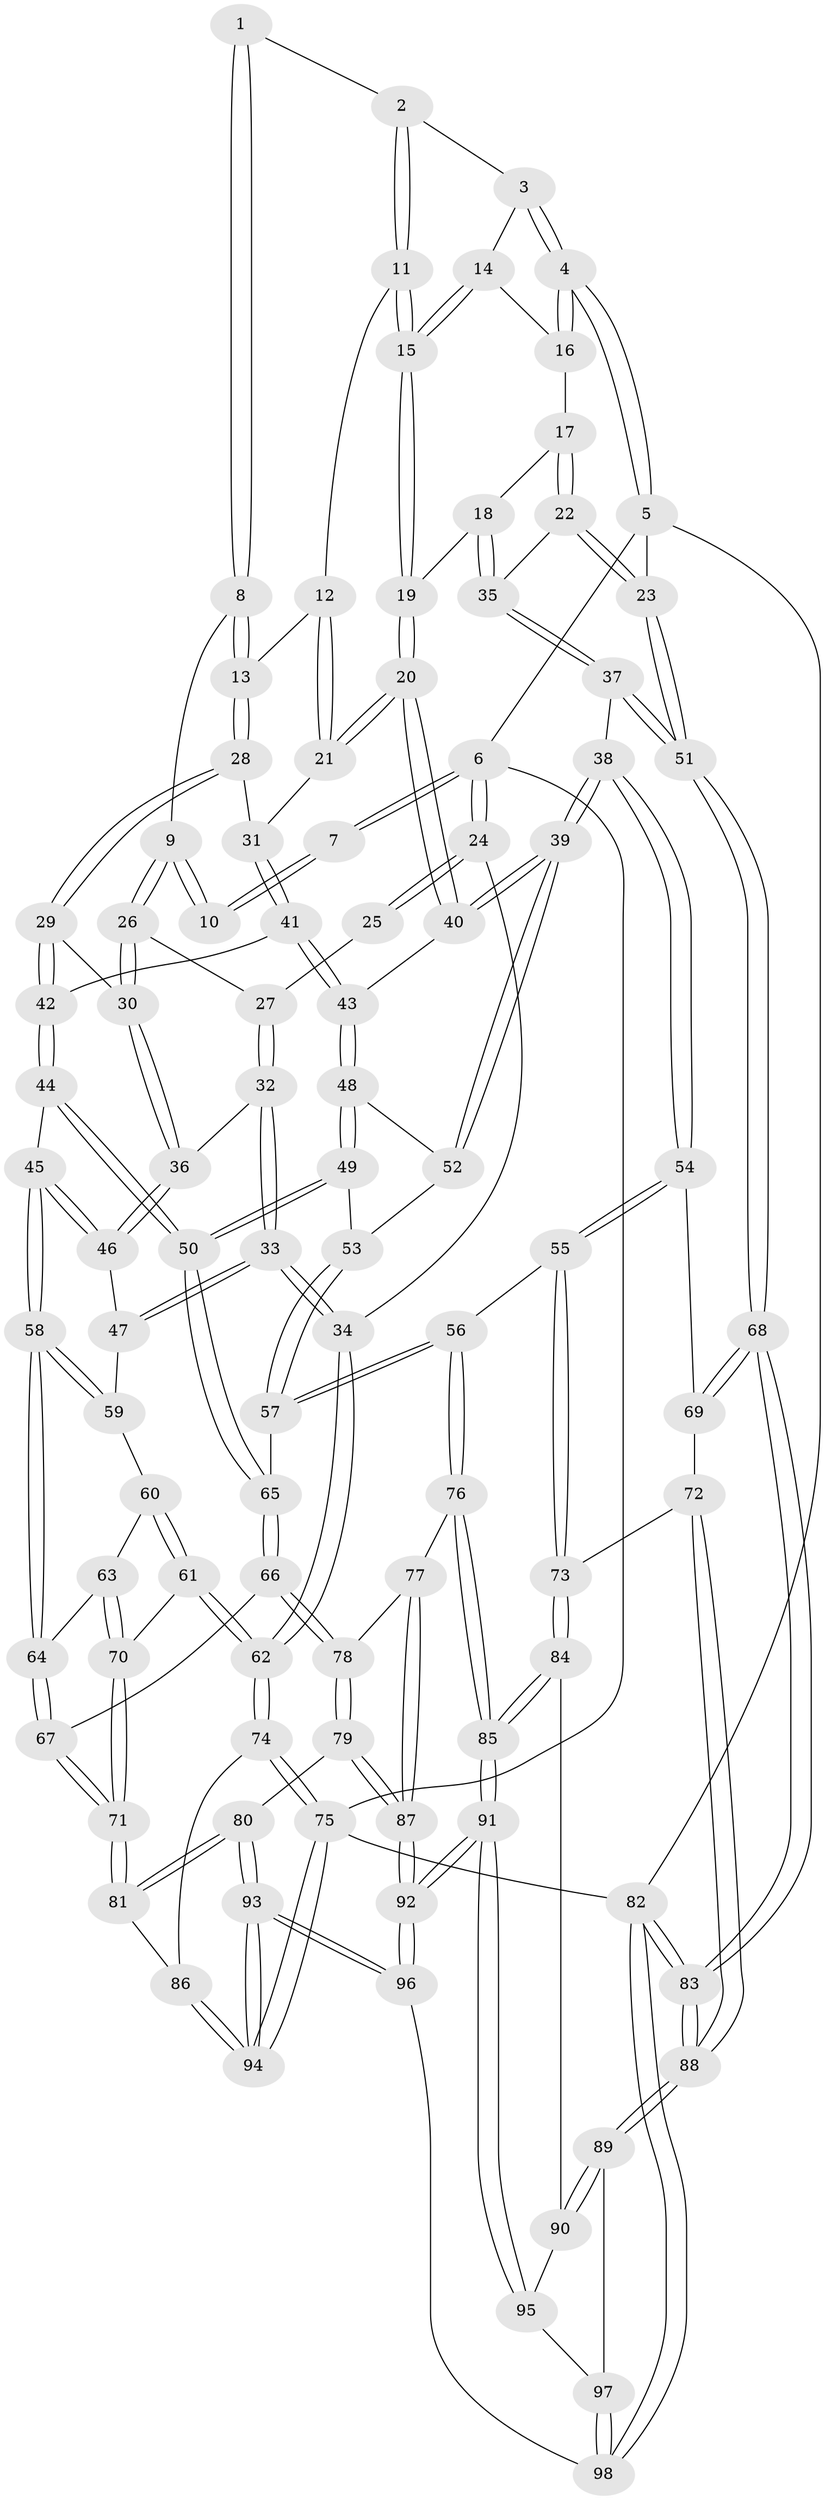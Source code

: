 // coarse degree distribution, {4: 0.48148148148148145, 5: 0.2777777777777778, 7: 0.018518518518518517, 6: 0.07407407407407407, 3: 0.14814814814814814}
// Generated by graph-tools (version 1.1) at 2025/24/03/03/25 07:24:40]
// undirected, 98 vertices, 242 edges
graph export_dot {
graph [start="1"]
  node [color=gray90,style=filled];
  1 [pos="+0.7111225542892099+0"];
  2 [pos="+0.7568191430259785+0"];
  3 [pos="+0.9620111015162123+0"];
  4 [pos="+1+0"];
  5 [pos="+1+0"];
  6 [pos="+0+0"];
  7 [pos="+0.2870161531228061+0"];
  8 [pos="+0.4097373263291357+0.10582485171263799"];
  9 [pos="+0.31316055259267894+0.050028982693726874"];
  10 [pos="+0.30902953364244856+0.039512843149880725"];
  11 [pos="+0.7236561123845863+0"];
  12 [pos="+0.5574758076281803+0.08143601795503859"];
  13 [pos="+0.4202630413601637+0.11326702511271487"];
  14 [pos="+0.9099981218481601+0.11686040833963843"];
  15 [pos="+0.7606816993768182+0.17068132613393636"];
  16 [pos="+0.9481862613632787+0.13442739707442478"];
  17 [pos="+0.9495060702704887+0.16159099950598124"];
  18 [pos="+0.8091217667389253+0.21337961596609642"];
  19 [pos="+0.7614603668031449+0.19959879745150144"];
  20 [pos="+0.7300962014836571+0.2410306925835305"];
  21 [pos="+0.5869546851761103+0.23722775757147915"];
  22 [pos="+1+0.27280473104815145"];
  23 [pos="+1+0.2755594875157154"];
  24 [pos="+0+0"];
  25 [pos="+0.05312961795901757+0.10841750685713739"];
  26 [pos="+0.23766042834948461+0.22839191339254464"];
  27 [pos="+0.1034301667396956+0.19477686127007332"];
  28 [pos="+0.45499717886095936+0.21441795724810392"];
  29 [pos="+0.27183970632223775+0.2896118375858904"];
  30 [pos="+0.2497211060533721+0.2805638065946"];
  31 [pos="+0.5014434754715745+0.2734742266709273"];
  32 [pos="+0.03822870912811614+0.30070271689147093"];
  33 [pos="+0+0.39117058576549846"];
  34 [pos="+0+0.38893497272814853"];
  35 [pos="+0.9551632183286831+0.30681775568723885"];
  36 [pos="+0.19732945982787178+0.3473896434480549"];
  37 [pos="+0.8682394868296668+0.45219570936014275"];
  38 [pos="+0.8017496886504482+0.49168106505808207"];
  39 [pos="+0.7646322738339193+0.45687642054024785"];
  40 [pos="+0.7290918987616058+0.3838929994621646"];
  41 [pos="+0.4905741877222116+0.31914304547181477"];
  42 [pos="+0.36775787135399457+0.3652772790843952"];
  43 [pos="+0.5314101008284271+0.39371642198607704"];
  44 [pos="+0.3512919477176565+0.49681533066566436"];
  45 [pos="+0.21114278149409407+0.4981621669679646"];
  46 [pos="+0.18251200645746837+0.4333883060908793"];
  47 [pos="+0+0.41936271594695684"];
  48 [pos="+0.5245179716663966+0.4340560807264431"];
  49 [pos="+0.4365668980476271+0.5175777224799741"];
  50 [pos="+0.4015242495093247+0.5406164458723206"];
  51 [pos="+1+0.4940022109925326"];
  52 [pos="+0.5967737124360315+0.5127353612333323"];
  53 [pos="+0.5856183875037553+0.5499766564424616"];
  54 [pos="+0.8033217015027421+0.50729169131095"];
  55 [pos="+0.7316859428388307+0.6244833290072731"];
  56 [pos="+0.6057611737059176+0.6529369305705441"];
  57 [pos="+0.5856132345608578+0.6120973290319851"];
  58 [pos="+0.207781983143126+0.5045337951136352"];
  59 [pos="+0.03640274438268324+0.5275609798006655"];
  60 [pos="+0.050185370160242986+0.5641689850374707"];
  61 [pos="+0.04308078053956202+0.6810114033855891"];
  62 [pos="+0+0.7777034727302"];
  63 [pos="+0.1712804507410225+0.5830702873195384"];
  64 [pos="+0.20639677170218151+0.5107999765012693"];
  65 [pos="+0.4036754732538203+0.553903464891701"];
  66 [pos="+0.39442404731197606+0.6178715520960808"];
  67 [pos="+0.279522345233027+0.6314974297594628"];
  68 [pos="+1+0.6550950773051449"];
  69 [pos="+0.8112374518560944+0.5145031857328863"];
  70 [pos="+0.1485479177586644+0.6969062489608412"];
  71 [pos="+0.1880346379376544+0.7409518400604518"];
  72 [pos="+0.9407722356046286+0.7203803284232"];
  73 [pos="+0.7742863691355026+0.7400032712880871"];
  74 [pos="+0+0.9101584479625566"];
  75 [pos="+0+1"];
  76 [pos="+0.5642965204955995+0.7272443848680983"];
  77 [pos="+0.5449971704464842+0.7228875320752136"];
  78 [pos="+0.3952564183078294+0.6219315148739126"];
  79 [pos="+0.32842451116791255+0.7950355951296788"];
  80 [pos="+0.27026193100288987+0.792861840320806"];
  81 [pos="+0.19375715402218813+0.7526319984902107"];
  82 [pos="+1+1"];
  83 [pos="+1+0.8233291127518919"];
  84 [pos="+0.7475347888114103+0.8028681794786358"];
  85 [pos="+0.6071603586840029+0.862196601178992"];
  86 [pos="+0.1479633386064507+0.804411512430129"];
  87 [pos="+0.3364030254009491+0.801098622730033"];
  88 [pos="+1+0.8083562928870758"];
  89 [pos="+0.89007932078866+0.880818721267754"];
  90 [pos="+0.7731067558686727+0.8238942170629677"];
  91 [pos="+0.5465087354008689+1"];
  92 [pos="+0.5265451270579639+1"];
  93 [pos="+0.10250207644711341+1"];
  94 [pos="+0.0039632848154942816+1"];
  95 [pos="+0.778395968401661+0.9131706945110516"];
  96 [pos="+0.5246701494685134+1"];
  97 [pos="+0.8398288358392503+0.9534938556854888"];
  98 [pos="+0.7466555340759617+1"];
  1 -- 2;
  1 -- 8;
  1 -- 8;
  2 -- 3;
  2 -- 11;
  2 -- 11;
  3 -- 4;
  3 -- 4;
  3 -- 14;
  4 -- 5;
  4 -- 5;
  4 -- 16;
  4 -- 16;
  5 -- 6;
  5 -- 23;
  5 -- 82;
  6 -- 7;
  6 -- 7;
  6 -- 24;
  6 -- 24;
  6 -- 75;
  7 -- 10;
  7 -- 10;
  8 -- 9;
  8 -- 13;
  8 -- 13;
  9 -- 10;
  9 -- 10;
  9 -- 26;
  9 -- 26;
  11 -- 12;
  11 -- 15;
  11 -- 15;
  12 -- 13;
  12 -- 21;
  12 -- 21;
  13 -- 28;
  13 -- 28;
  14 -- 15;
  14 -- 15;
  14 -- 16;
  15 -- 19;
  15 -- 19;
  16 -- 17;
  17 -- 18;
  17 -- 22;
  17 -- 22;
  18 -- 19;
  18 -- 35;
  18 -- 35;
  19 -- 20;
  19 -- 20;
  20 -- 21;
  20 -- 21;
  20 -- 40;
  20 -- 40;
  21 -- 31;
  22 -- 23;
  22 -- 23;
  22 -- 35;
  23 -- 51;
  23 -- 51;
  24 -- 25;
  24 -- 25;
  24 -- 34;
  25 -- 27;
  26 -- 27;
  26 -- 30;
  26 -- 30;
  27 -- 32;
  27 -- 32;
  28 -- 29;
  28 -- 29;
  28 -- 31;
  29 -- 30;
  29 -- 42;
  29 -- 42;
  30 -- 36;
  30 -- 36;
  31 -- 41;
  31 -- 41;
  32 -- 33;
  32 -- 33;
  32 -- 36;
  33 -- 34;
  33 -- 34;
  33 -- 47;
  33 -- 47;
  34 -- 62;
  34 -- 62;
  35 -- 37;
  35 -- 37;
  36 -- 46;
  36 -- 46;
  37 -- 38;
  37 -- 51;
  37 -- 51;
  38 -- 39;
  38 -- 39;
  38 -- 54;
  38 -- 54;
  39 -- 40;
  39 -- 40;
  39 -- 52;
  39 -- 52;
  40 -- 43;
  41 -- 42;
  41 -- 43;
  41 -- 43;
  42 -- 44;
  42 -- 44;
  43 -- 48;
  43 -- 48;
  44 -- 45;
  44 -- 50;
  44 -- 50;
  45 -- 46;
  45 -- 46;
  45 -- 58;
  45 -- 58;
  46 -- 47;
  47 -- 59;
  48 -- 49;
  48 -- 49;
  48 -- 52;
  49 -- 50;
  49 -- 50;
  49 -- 53;
  50 -- 65;
  50 -- 65;
  51 -- 68;
  51 -- 68;
  52 -- 53;
  53 -- 57;
  53 -- 57;
  54 -- 55;
  54 -- 55;
  54 -- 69;
  55 -- 56;
  55 -- 73;
  55 -- 73;
  56 -- 57;
  56 -- 57;
  56 -- 76;
  56 -- 76;
  57 -- 65;
  58 -- 59;
  58 -- 59;
  58 -- 64;
  58 -- 64;
  59 -- 60;
  60 -- 61;
  60 -- 61;
  60 -- 63;
  61 -- 62;
  61 -- 62;
  61 -- 70;
  62 -- 74;
  62 -- 74;
  63 -- 64;
  63 -- 70;
  63 -- 70;
  64 -- 67;
  64 -- 67;
  65 -- 66;
  65 -- 66;
  66 -- 67;
  66 -- 78;
  66 -- 78;
  67 -- 71;
  67 -- 71;
  68 -- 69;
  68 -- 69;
  68 -- 83;
  68 -- 83;
  69 -- 72;
  70 -- 71;
  70 -- 71;
  71 -- 81;
  71 -- 81;
  72 -- 73;
  72 -- 88;
  72 -- 88;
  73 -- 84;
  73 -- 84;
  74 -- 75;
  74 -- 75;
  74 -- 86;
  75 -- 94;
  75 -- 94;
  75 -- 82;
  76 -- 77;
  76 -- 85;
  76 -- 85;
  77 -- 78;
  77 -- 87;
  77 -- 87;
  78 -- 79;
  78 -- 79;
  79 -- 80;
  79 -- 87;
  79 -- 87;
  80 -- 81;
  80 -- 81;
  80 -- 93;
  80 -- 93;
  81 -- 86;
  82 -- 83;
  82 -- 83;
  82 -- 98;
  82 -- 98;
  83 -- 88;
  83 -- 88;
  84 -- 85;
  84 -- 85;
  84 -- 90;
  85 -- 91;
  85 -- 91;
  86 -- 94;
  86 -- 94;
  87 -- 92;
  87 -- 92;
  88 -- 89;
  88 -- 89;
  89 -- 90;
  89 -- 90;
  89 -- 97;
  90 -- 95;
  91 -- 92;
  91 -- 92;
  91 -- 95;
  91 -- 95;
  92 -- 96;
  92 -- 96;
  93 -- 94;
  93 -- 94;
  93 -- 96;
  93 -- 96;
  95 -- 97;
  96 -- 98;
  97 -- 98;
  97 -- 98;
}
